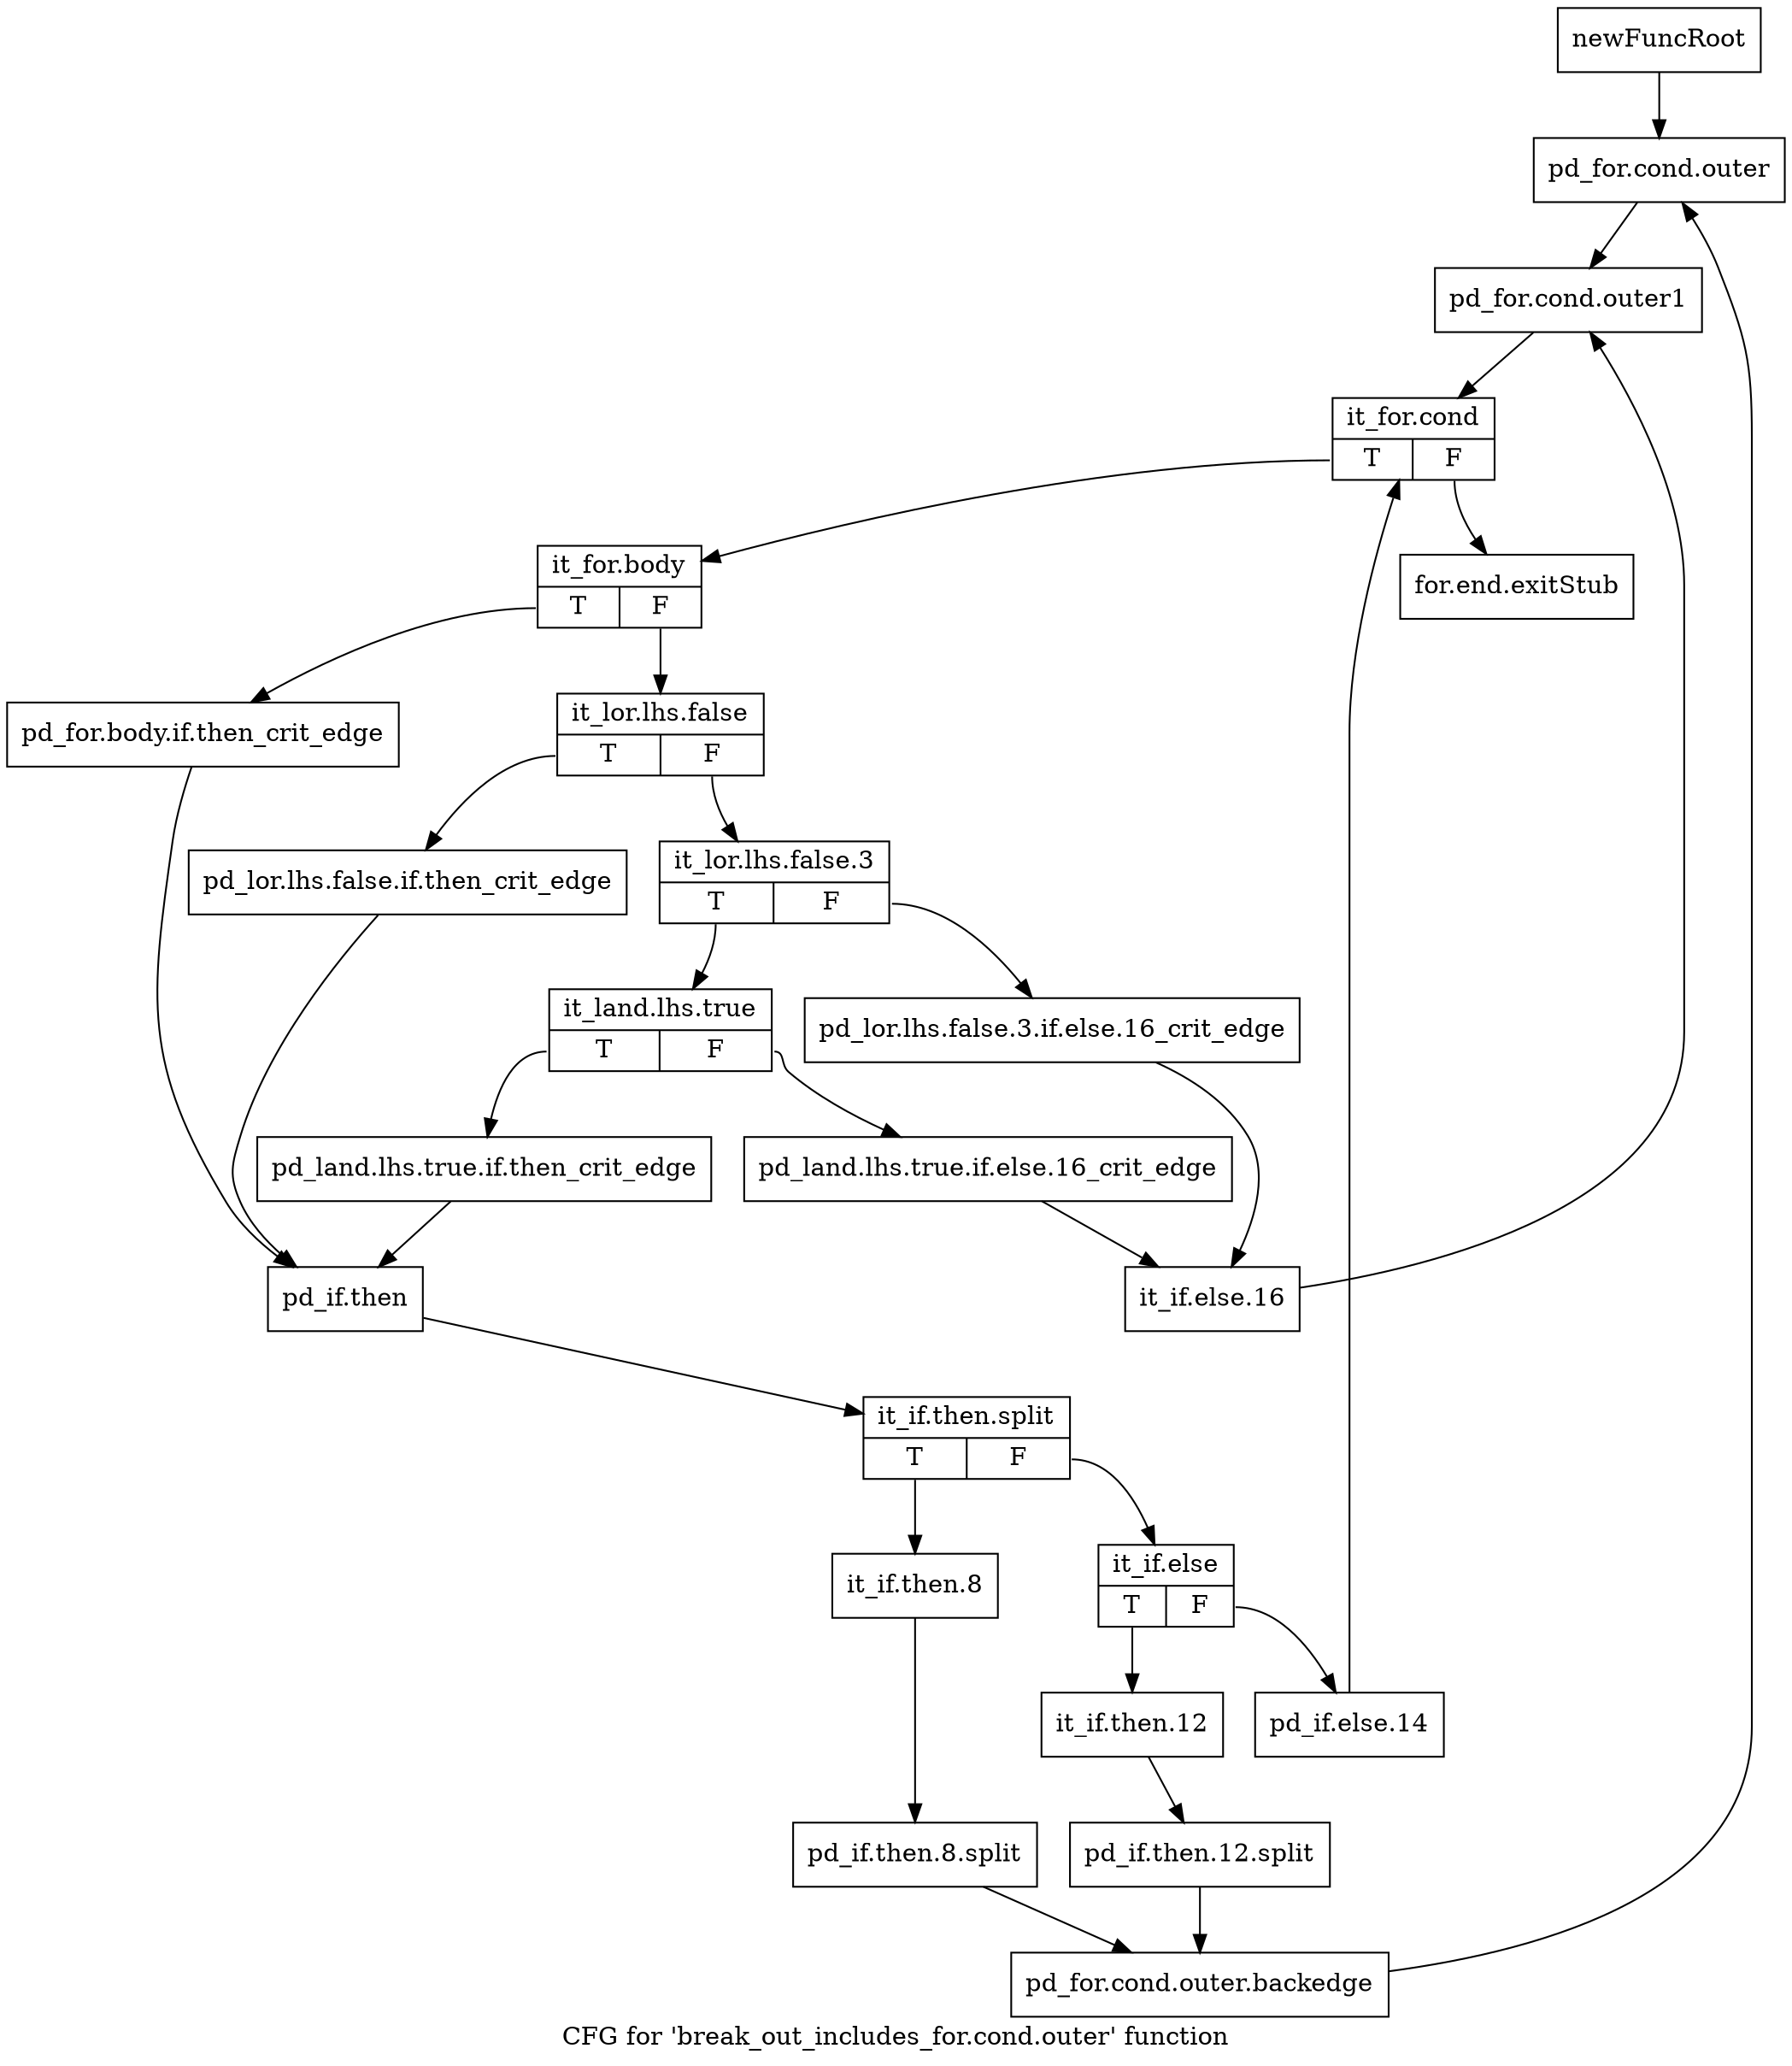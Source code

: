 digraph "CFG for 'break_out_includes_for.cond.outer' function" {
	label="CFG for 'break_out_includes_for.cond.outer' function";

	Node0xabf1890 [shape=record,label="{newFuncRoot}"];
	Node0xabf1890 -> Node0xabf1930;
	Node0xabf18e0 [shape=record,label="{for.end.exitStub}"];
	Node0xabf1930 [shape=record,label="{pd_for.cond.outer}"];
	Node0xabf1930 -> Node0xabf1980;
	Node0xabf1980 [shape=record,label="{pd_for.cond.outer1}"];
	Node0xabf1980 -> Node0xabf19d0;
	Node0xabf19d0 [shape=record,label="{it_for.cond|{<s0>T|<s1>F}}"];
	Node0xabf19d0:s0 -> Node0xabf1a20;
	Node0xabf19d0:s1 -> Node0xabf18e0;
	Node0xabf1a20 [shape=record,label="{it_for.body|{<s0>T|<s1>F}}"];
	Node0xabf1a20:s0 -> Node0xabf1cf0;
	Node0xabf1a20:s1 -> Node0xabf1a70;
	Node0xabf1a70 [shape=record,label="{it_lor.lhs.false|{<s0>T|<s1>F}}"];
	Node0xabf1a70:s0 -> Node0xabf1ca0;
	Node0xabf1a70:s1 -> Node0xabf1ac0;
	Node0xabf1ac0 [shape=record,label="{it_lor.lhs.false.3|{<s0>T|<s1>F}}"];
	Node0xabf1ac0:s0 -> Node0xabf1b60;
	Node0xabf1ac0:s1 -> Node0xabf1b10;
	Node0xabf1b10 [shape=record,label="{pd_lor.lhs.false.3.if.else.16_crit_edge}"];
	Node0xabf1b10 -> Node0xabf1c00;
	Node0xabf1b60 [shape=record,label="{it_land.lhs.true|{<s0>T|<s1>F}}"];
	Node0xabf1b60:s0 -> Node0xabf1c50;
	Node0xabf1b60:s1 -> Node0xabf1bb0;
	Node0xabf1bb0 [shape=record,label="{pd_land.lhs.true.if.else.16_crit_edge}"];
	Node0xabf1bb0 -> Node0xabf1c00;
	Node0xabf1c00 [shape=record,label="{it_if.else.16}"];
	Node0xabf1c00 -> Node0xabf1980;
	Node0xabf1c50 [shape=record,label="{pd_land.lhs.true.if.then_crit_edge}"];
	Node0xabf1c50 -> Node0xabf1d40;
	Node0xabf1ca0 [shape=record,label="{pd_lor.lhs.false.if.then_crit_edge}"];
	Node0xabf1ca0 -> Node0xabf1d40;
	Node0xabf1cf0 [shape=record,label="{pd_for.body.if.then_crit_edge}"];
	Node0xabf1cf0 -> Node0xabf1d40;
	Node0xabf1d40 [shape=record,label="{pd_if.then}"];
	Node0xabf1d40 -> Node0xf4a16d0;
	Node0xf4a16d0 [shape=record,label="{it_if.then.split|{<s0>T|<s1>F}}"];
	Node0xf4a16d0:s0 -> Node0xabf1e80;
	Node0xf4a16d0:s1 -> Node0xabf1d90;
	Node0xabf1d90 [shape=record,label="{it_if.else|{<s0>T|<s1>F}}"];
	Node0xabf1d90:s0 -> Node0xabf1e30;
	Node0xabf1d90:s1 -> Node0xabf1de0;
	Node0xabf1de0 [shape=record,label="{pd_if.else.14}"];
	Node0xabf1de0 -> Node0xabf19d0;
	Node0xabf1e30 [shape=record,label="{it_if.then.12}"];
	Node0xabf1e30 -> Node0xf4a1680;
	Node0xf4a1680 [shape=record,label="{pd_if.then.12.split}"];
	Node0xf4a1680 -> Node0xabf1ed0;
	Node0xabf1e80 [shape=record,label="{it_if.then.8}"];
	Node0xabf1e80 -> Node0xf4a1590;
	Node0xf4a1590 [shape=record,label="{pd_if.then.8.split}"];
	Node0xf4a1590 -> Node0xabf1ed0;
	Node0xabf1ed0 [shape=record,label="{pd_for.cond.outer.backedge}"];
	Node0xabf1ed0 -> Node0xabf1930;
}

